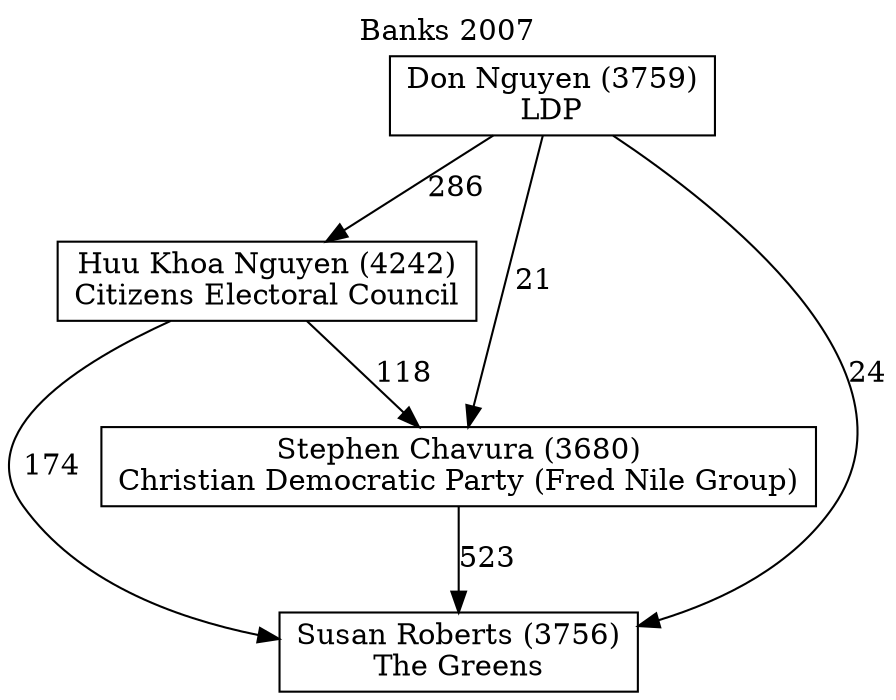 // House preference flow
digraph "Susan Roberts (3756)_Banks_2007" {
	graph [label="Banks 2007" labelloc=t mclimit=10]
	node [shape=box]
	"Don Nguyen (3759)" [label="Don Nguyen (3759)
LDP"]
	"Huu Khoa Nguyen (4242)" [label="Huu Khoa Nguyen (4242)
Citizens Electoral Council"]
	"Stephen Chavura (3680)" [label="Stephen Chavura (3680)
Christian Democratic Party (Fred Nile Group)"]
	"Susan Roberts (3756)" [label="Susan Roberts (3756)
The Greens"]
	"Don Nguyen (3759)" -> "Huu Khoa Nguyen (4242)" [label=286]
	"Don Nguyen (3759)" -> "Stephen Chavura (3680)" [label=21]
	"Don Nguyen (3759)" -> "Susan Roberts (3756)" [label=24]
	"Huu Khoa Nguyen (4242)" -> "Stephen Chavura (3680)" [label=118]
	"Huu Khoa Nguyen (4242)" -> "Susan Roberts (3756)" [label=174]
	"Stephen Chavura (3680)" -> "Susan Roberts (3756)" [label=523]
}
